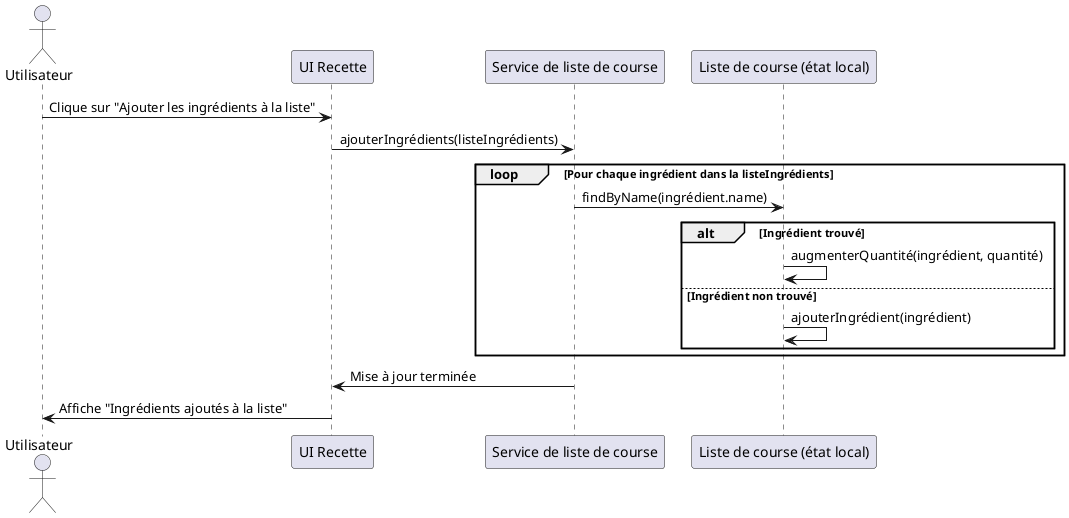 @startuml

actor Utilisateur
participant "UI Recette" as UI
participant "Service de liste de course" as ListService
participant "Liste de course (état local)" as ShopList

Utilisateur -> UI: Clique sur "Ajouter les ingrédients à la liste"
UI -> ListService: ajouterIngrédients(listeIngrédients)

loop Pour chaque ingrédient dans la listeIngrédients
  ListService -> ShopList: findByName(ingrédient.name)

  alt Ingrédient trouvé
    ShopList -> ShopList: augmenterQuantité(ingrédient, quantité)
  else Ingrédient non trouvé
    ShopList -> ShopList: ajouterIngrédient(ingrédient)
  end
end

ListService -> UI: Mise à jour terminée
UI -> Utilisateur: Affiche "Ingrédients ajoutés à la liste"

@enduml
